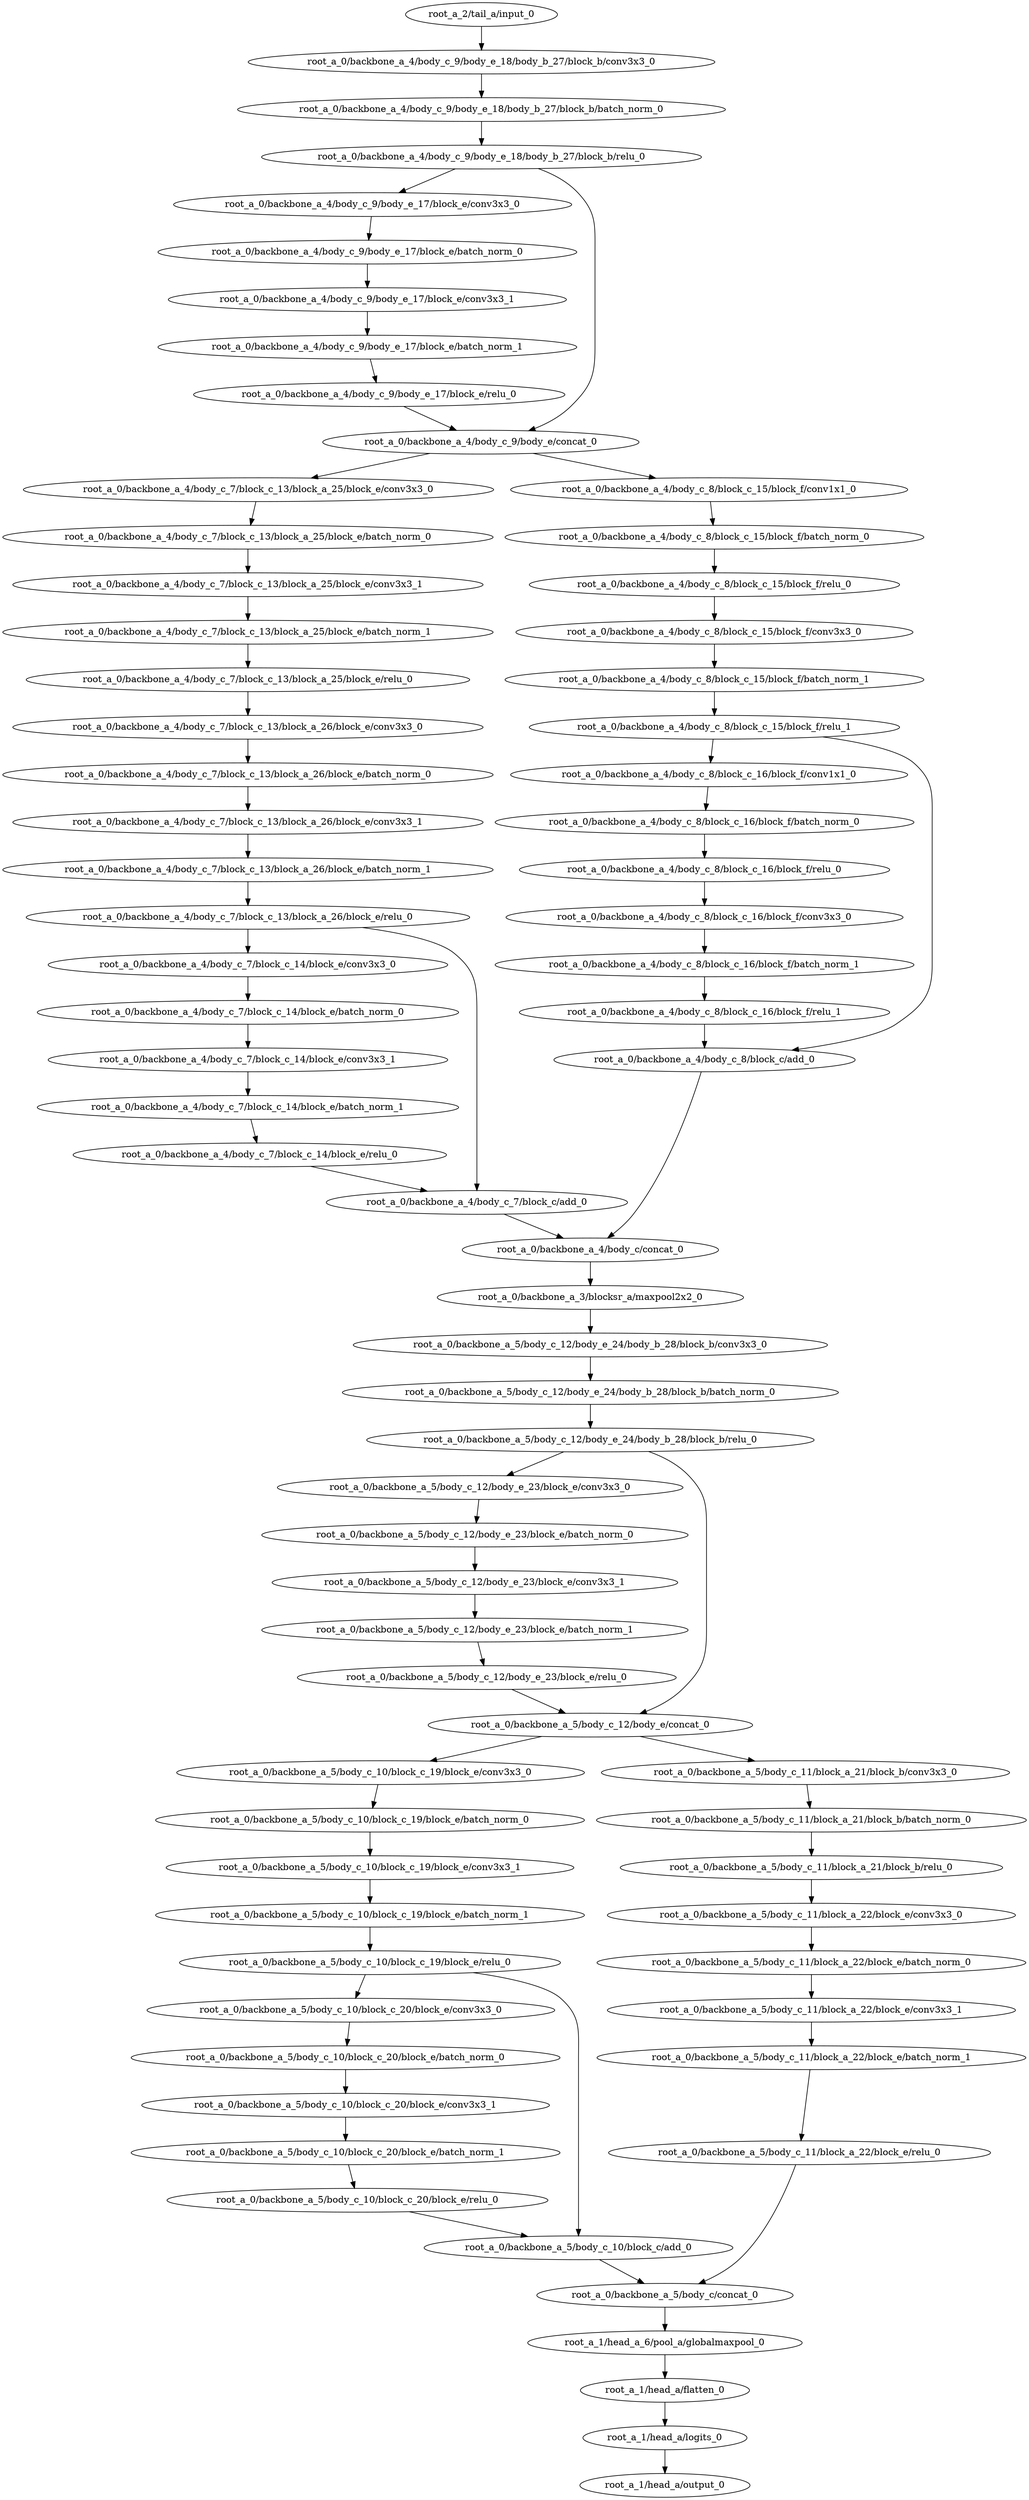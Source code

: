 digraph root_a {
	"root_a_2/tail_a/input_0"
	"root_a_0/backbone_a_4/body_c_9/body_e_18/body_b_27/block_b/conv3x3_0"
	"root_a_0/backbone_a_4/body_c_9/body_e_18/body_b_27/block_b/batch_norm_0"
	"root_a_0/backbone_a_4/body_c_9/body_e_18/body_b_27/block_b/relu_0"
	"root_a_0/backbone_a_4/body_c_9/body_e_17/block_e/conv3x3_0"
	"root_a_0/backbone_a_4/body_c_9/body_e_17/block_e/batch_norm_0"
	"root_a_0/backbone_a_4/body_c_9/body_e_17/block_e/conv3x3_1"
	"root_a_0/backbone_a_4/body_c_9/body_e_17/block_e/batch_norm_1"
	"root_a_0/backbone_a_4/body_c_9/body_e_17/block_e/relu_0"
	"root_a_0/backbone_a_4/body_c_9/body_e/concat_0"
	"root_a_0/backbone_a_4/body_c_7/block_c_13/block_a_25/block_e/conv3x3_0"
	"root_a_0/backbone_a_4/body_c_7/block_c_13/block_a_25/block_e/batch_norm_0"
	"root_a_0/backbone_a_4/body_c_7/block_c_13/block_a_25/block_e/conv3x3_1"
	"root_a_0/backbone_a_4/body_c_7/block_c_13/block_a_25/block_e/batch_norm_1"
	"root_a_0/backbone_a_4/body_c_7/block_c_13/block_a_25/block_e/relu_0"
	"root_a_0/backbone_a_4/body_c_7/block_c_13/block_a_26/block_e/conv3x3_0"
	"root_a_0/backbone_a_4/body_c_7/block_c_13/block_a_26/block_e/batch_norm_0"
	"root_a_0/backbone_a_4/body_c_7/block_c_13/block_a_26/block_e/conv3x3_1"
	"root_a_0/backbone_a_4/body_c_7/block_c_13/block_a_26/block_e/batch_norm_1"
	"root_a_0/backbone_a_4/body_c_7/block_c_13/block_a_26/block_e/relu_0"
	"root_a_0/backbone_a_4/body_c_7/block_c_14/block_e/conv3x3_0"
	"root_a_0/backbone_a_4/body_c_7/block_c_14/block_e/batch_norm_0"
	"root_a_0/backbone_a_4/body_c_7/block_c_14/block_e/conv3x3_1"
	"root_a_0/backbone_a_4/body_c_7/block_c_14/block_e/batch_norm_1"
	"root_a_0/backbone_a_4/body_c_7/block_c_14/block_e/relu_0"
	"root_a_0/backbone_a_4/body_c_7/block_c/add_0"
	"root_a_0/backbone_a_4/body_c_8/block_c_15/block_f/conv1x1_0"
	"root_a_0/backbone_a_4/body_c_8/block_c_15/block_f/batch_norm_0"
	"root_a_0/backbone_a_4/body_c_8/block_c_15/block_f/relu_0"
	"root_a_0/backbone_a_4/body_c_8/block_c_15/block_f/conv3x3_0"
	"root_a_0/backbone_a_4/body_c_8/block_c_15/block_f/batch_norm_1"
	"root_a_0/backbone_a_4/body_c_8/block_c_15/block_f/relu_1"
	"root_a_0/backbone_a_4/body_c_8/block_c_16/block_f/conv1x1_0"
	"root_a_0/backbone_a_4/body_c_8/block_c_16/block_f/batch_norm_0"
	"root_a_0/backbone_a_4/body_c_8/block_c_16/block_f/relu_0"
	"root_a_0/backbone_a_4/body_c_8/block_c_16/block_f/conv3x3_0"
	"root_a_0/backbone_a_4/body_c_8/block_c_16/block_f/batch_norm_1"
	"root_a_0/backbone_a_4/body_c_8/block_c_16/block_f/relu_1"
	"root_a_0/backbone_a_4/body_c_8/block_c/add_0"
	"root_a_0/backbone_a_4/body_c/concat_0"
	"root_a_0/backbone_a_3/blocksr_a/maxpool2x2_0"
	"root_a_0/backbone_a_5/body_c_12/body_e_24/body_b_28/block_b/conv3x3_0"
	"root_a_0/backbone_a_5/body_c_12/body_e_24/body_b_28/block_b/batch_norm_0"
	"root_a_0/backbone_a_5/body_c_12/body_e_24/body_b_28/block_b/relu_0"
	"root_a_0/backbone_a_5/body_c_12/body_e_23/block_e/conv3x3_0"
	"root_a_0/backbone_a_5/body_c_12/body_e_23/block_e/batch_norm_0"
	"root_a_0/backbone_a_5/body_c_12/body_e_23/block_e/conv3x3_1"
	"root_a_0/backbone_a_5/body_c_12/body_e_23/block_e/batch_norm_1"
	"root_a_0/backbone_a_5/body_c_12/body_e_23/block_e/relu_0"
	"root_a_0/backbone_a_5/body_c_12/body_e/concat_0"
	"root_a_0/backbone_a_5/body_c_10/block_c_19/block_e/conv3x3_0"
	"root_a_0/backbone_a_5/body_c_10/block_c_19/block_e/batch_norm_0"
	"root_a_0/backbone_a_5/body_c_10/block_c_19/block_e/conv3x3_1"
	"root_a_0/backbone_a_5/body_c_10/block_c_19/block_e/batch_norm_1"
	"root_a_0/backbone_a_5/body_c_10/block_c_19/block_e/relu_0"
	"root_a_0/backbone_a_5/body_c_10/block_c_20/block_e/conv3x3_0"
	"root_a_0/backbone_a_5/body_c_10/block_c_20/block_e/batch_norm_0"
	"root_a_0/backbone_a_5/body_c_10/block_c_20/block_e/conv3x3_1"
	"root_a_0/backbone_a_5/body_c_10/block_c_20/block_e/batch_norm_1"
	"root_a_0/backbone_a_5/body_c_10/block_c_20/block_e/relu_0"
	"root_a_0/backbone_a_5/body_c_10/block_c/add_0"
	"root_a_0/backbone_a_5/body_c_11/block_a_21/block_b/conv3x3_0"
	"root_a_0/backbone_a_5/body_c_11/block_a_21/block_b/batch_norm_0"
	"root_a_0/backbone_a_5/body_c_11/block_a_21/block_b/relu_0"
	"root_a_0/backbone_a_5/body_c_11/block_a_22/block_e/conv3x3_0"
	"root_a_0/backbone_a_5/body_c_11/block_a_22/block_e/batch_norm_0"
	"root_a_0/backbone_a_5/body_c_11/block_a_22/block_e/conv3x3_1"
	"root_a_0/backbone_a_5/body_c_11/block_a_22/block_e/batch_norm_1"
	"root_a_0/backbone_a_5/body_c_11/block_a_22/block_e/relu_0"
	"root_a_0/backbone_a_5/body_c/concat_0"
	"root_a_1/head_a_6/pool_a/globalmaxpool_0"
	"root_a_1/head_a/flatten_0"
	"root_a_1/head_a/logits_0"
	"root_a_1/head_a/output_0"

	"root_a_2/tail_a/input_0" -> "root_a_0/backbone_a_4/body_c_9/body_e_18/body_b_27/block_b/conv3x3_0"
	"root_a_0/backbone_a_4/body_c_9/body_e_18/body_b_27/block_b/conv3x3_0" -> "root_a_0/backbone_a_4/body_c_9/body_e_18/body_b_27/block_b/batch_norm_0"
	"root_a_0/backbone_a_4/body_c_9/body_e_18/body_b_27/block_b/batch_norm_0" -> "root_a_0/backbone_a_4/body_c_9/body_e_18/body_b_27/block_b/relu_0"
	"root_a_0/backbone_a_4/body_c_9/body_e_18/body_b_27/block_b/relu_0" -> "root_a_0/backbone_a_4/body_c_9/body_e_17/block_e/conv3x3_0"
	"root_a_0/backbone_a_4/body_c_9/body_e_17/block_e/conv3x3_0" -> "root_a_0/backbone_a_4/body_c_9/body_e_17/block_e/batch_norm_0"
	"root_a_0/backbone_a_4/body_c_9/body_e_17/block_e/batch_norm_0" -> "root_a_0/backbone_a_4/body_c_9/body_e_17/block_e/conv3x3_1"
	"root_a_0/backbone_a_4/body_c_9/body_e_17/block_e/conv3x3_1" -> "root_a_0/backbone_a_4/body_c_9/body_e_17/block_e/batch_norm_1"
	"root_a_0/backbone_a_4/body_c_9/body_e_17/block_e/batch_norm_1" -> "root_a_0/backbone_a_4/body_c_9/body_e_17/block_e/relu_0"
	"root_a_0/backbone_a_4/body_c_9/body_e_18/body_b_27/block_b/relu_0" -> "root_a_0/backbone_a_4/body_c_9/body_e/concat_0"
	"root_a_0/backbone_a_4/body_c_9/body_e_17/block_e/relu_0" -> "root_a_0/backbone_a_4/body_c_9/body_e/concat_0"
	"root_a_0/backbone_a_4/body_c_9/body_e/concat_0" -> "root_a_0/backbone_a_4/body_c_7/block_c_13/block_a_25/block_e/conv3x3_0"
	"root_a_0/backbone_a_4/body_c_7/block_c_13/block_a_25/block_e/conv3x3_0" -> "root_a_0/backbone_a_4/body_c_7/block_c_13/block_a_25/block_e/batch_norm_0"
	"root_a_0/backbone_a_4/body_c_7/block_c_13/block_a_25/block_e/batch_norm_0" -> "root_a_0/backbone_a_4/body_c_7/block_c_13/block_a_25/block_e/conv3x3_1"
	"root_a_0/backbone_a_4/body_c_7/block_c_13/block_a_25/block_e/conv3x3_1" -> "root_a_0/backbone_a_4/body_c_7/block_c_13/block_a_25/block_e/batch_norm_1"
	"root_a_0/backbone_a_4/body_c_7/block_c_13/block_a_25/block_e/batch_norm_1" -> "root_a_0/backbone_a_4/body_c_7/block_c_13/block_a_25/block_e/relu_0"
	"root_a_0/backbone_a_4/body_c_7/block_c_13/block_a_25/block_e/relu_0" -> "root_a_0/backbone_a_4/body_c_7/block_c_13/block_a_26/block_e/conv3x3_0"
	"root_a_0/backbone_a_4/body_c_7/block_c_13/block_a_26/block_e/conv3x3_0" -> "root_a_0/backbone_a_4/body_c_7/block_c_13/block_a_26/block_e/batch_norm_0"
	"root_a_0/backbone_a_4/body_c_7/block_c_13/block_a_26/block_e/batch_norm_0" -> "root_a_0/backbone_a_4/body_c_7/block_c_13/block_a_26/block_e/conv3x3_1"
	"root_a_0/backbone_a_4/body_c_7/block_c_13/block_a_26/block_e/conv3x3_1" -> "root_a_0/backbone_a_4/body_c_7/block_c_13/block_a_26/block_e/batch_norm_1"
	"root_a_0/backbone_a_4/body_c_7/block_c_13/block_a_26/block_e/batch_norm_1" -> "root_a_0/backbone_a_4/body_c_7/block_c_13/block_a_26/block_e/relu_0"
	"root_a_0/backbone_a_4/body_c_7/block_c_13/block_a_26/block_e/relu_0" -> "root_a_0/backbone_a_4/body_c_7/block_c_14/block_e/conv3x3_0"
	"root_a_0/backbone_a_4/body_c_7/block_c_14/block_e/conv3x3_0" -> "root_a_0/backbone_a_4/body_c_7/block_c_14/block_e/batch_norm_0"
	"root_a_0/backbone_a_4/body_c_7/block_c_14/block_e/batch_norm_0" -> "root_a_0/backbone_a_4/body_c_7/block_c_14/block_e/conv3x3_1"
	"root_a_0/backbone_a_4/body_c_7/block_c_14/block_e/conv3x3_1" -> "root_a_0/backbone_a_4/body_c_7/block_c_14/block_e/batch_norm_1"
	"root_a_0/backbone_a_4/body_c_7/block_c_14/block_e/batch_norm_1" -> "root_a_0/backbone_a_4/body_c_7/block_c_14/block_e/relu_0"
	"root_a_0/backbone_a_4/body_c_7/block_c_13/block_a_26/block_e/relu_0" -> "root_a_0/backbone_a_4/body_c_7/block_c/add_0"
	"root_a_0/backbone_a_4/body_c_7/block_c_14/block_e/relu_0" -> "root_a_0/backbone_a_4/body_c_7/block_c/add_0"
	"root_a_0/backbone_a_4/body_c_9/body_e/concat_0" -> "root_a_0/backbone_a_4/body_c_8/block_c_15/block_f/conv1x1_0"
	"root_a_0/backbone_a_4/body_c_8/block_c_15/block_f/conv1x1_0" -> "root_a_0/backbone_a_4/body_c_8/block_c_15/block_f/batch_norm_0"
	"root_a_0/backbone_a_4/body_c_8/block_c_15/block_f/batch_norm_0" -> "root_a_0/backbone_a_4/body_c_8/block_c_15/block_f/relu_0"
	"root_a_0/backbone_a_4/body_c_8/block_c_15/block_f/relu_0" -> "root_a_0/backbone_a_4/body_c_8/block_c_15/block_f/conv3x3_0"
	"root_a_0/backbone_a_4/body_c_8/block_c_15/block_f/conv3x3_0" -> "root_a_0/backbone_a_4/body_c_8/block_c_15/block_f/batch_norm_1"
	"root_a_0/backbone_a_4/body_c_8/block_c_15/block_f/batch_norm_1" -> "root_a_0/backbone_a_4/body_c_8/block_c_15/block_f/relu_1"
	"root_a_0/backbone_a_4/body_c_8/block_c_15/block_f/relu_1" -> "root_a_0/backbone_a_4/body_c_8/block_c_16/block_f/conv1x1_0"
	"root_a_0/backbone_a_4/body_c_8/block_c_16/block_f/conv1x1_0" -> "root_a_0/backbone_a_4/body_c_8/block_c_16/block_f/batch_norm_0"
	"root_a_0/backbone_a_4/body_c_8/block_c_16/block_f/batch_norm_0" -> "root_a_0/backbone_a_4/body_c_8/block_c_16/block_f/relu_0"
	"root_a_0/backbone_a_4/body_c_8/block_c_16/block_f/relu_0" -> "root_a_0/backbone_a_4/body_c_8/block_c_16/block_f/conv3x3_0"
	"root_a_0/backbone_a_4/body_c_8/block_c_16/block_f/conv3x3_0" -> "root_a_0/backbone_a_4/body_c_8/block_c_16/block_f/batch_norm_1"
	"root_a_0/backbone_a_4/body_c_8/block_c_16/block_f/batch_norm_1" -> "root_a_0/backbone_a_4/body_c_8/block_c_16/block_f/relu_1"
	"root_a_0/backbone_a_4/body_c_8/block_c_15/block_f/relu_1" -> "root_a_0/backbone_a_4/body_c_8/block_c/add_0"
	"root_a_0/backbone_a_4/body_c_8/block_c_16/block_f/relu_1" -> "root_a_0/backbone_a_4/body_c_8/block_c/add_0"
	"root_a_0/backbone_a_4/body_c_7/block_c/add_0" -> "root_a_0/backbone_a_4/body_c/concat_0"
	"root_a_0/backbone_a_4/body_c_8/block_c/add_0" -> "root_a_0/backbone_a_4/body_c/concat_0"
	"root_a_0/backbone_a_4/body_c/concat_0" -> "root_a_0/backbone_a_3/blocksr_a/maxpool2x2_0"
	"root_a_0/backbone_a_3/blocksr_a/maxpool2x2_0" -> "root_a_0/backbone_a_5/body_c_12/body_e_24/body_b_28/block_b/conv3x3_0"
	"root_a_0/backbone_a_5/body_c_12/body_e_24/body_b_28/block_b/conv3x3_0" -> "root_a_0/backbone_a_5/body_c_12/body_e_24/body_b_28/block_b/batch_norm_0"
	"root_a_0/backbone_a_5/body_c_12/body_e_24/body_b_28/block_b/batch_norm_0" -> "root_a_0/backbone_a_5/body_c_12/body_e_24/body_b_28/block_b/relu_0"
	"root_a_0/backbone_a_5/body_c_12/body_e_24/body_b_28/block_b/relu_0" -> "root_a_0/backbone_a_5/body_c_12/body_e_23/block_e/conv3x3_0"
	"root_a_0/backbone_a_5/body_c_12/body_e_23/block_e/conv3x3_0" -> "root_a_0/backbone_a_5/body_c_12/body_e_23/block_e/batch_norm_0"
	"root_a_0/backbone_a_5/body_c_12/body_e_23/block_e/batch_norm_0" -> "root_a_0/backbone_a_5/body_c_12/body_e_23/block_e/conv3x3_1"
	"root_a_0/backbone_a_5/body_c_12/body_e_23/block_e/conv3x3_1" -> "root_a_0/backbone_a_5/body_c_12/body_e_23/block_e/batch_norm_1"
	"root_a_0/backbone_a_5/body_c_12/body_e_23/block_e/batch_norm_1" -> "root_a_0/backbone_a_5/body_c_12/body_e_23/block_e/relu_0"
	"root_a_0/backbone_a_5/body_c_12/body_e_23/block_e/relu_0" -> "root_a_0/backbone_a_5/body_c_12/body_e/concat_0"
	"root_a_0/backbone_a_5/body_c_12/body_e_24/body_b_28/block_b/relu_0" -> "root_a_0/backbone_a_5/body_c_12/body_e/concat_0"
	"root_a_0/backbone_a_5/body_c_12/body_e/concat_0" -> "root_a_0/backbone_a_5/body_c_10/block_c_19/block_e/conv3x3_0"
	"root_a_0/backbone_a_5/body_c_10/block_c_19/block_e/conv3x3_0" -> "root_a_0/backbone_a_5/body_c_10/block_c_19/block_e/batch_norm_0"
	"root_a_0/backbone_a_5/body_c_10/block_c_19/block_e/batch_norm_0" -> "root_a_0/backbone_a_5/body_c_10/block_c_19/block_e/conv3x3_1"
	"root_a_0/backbone_a_5/body_c_10/block_c_19/block_e/conv3x3_1" -> "root_a_0/backbone_a_5/body_c_10/block_c_19/block_e/batch_norm_1"
	"root_a_0/backbone_a_5/body_c_10/block_c_19/block_e/batch_norm_1" -> "root_a_0/backbone_a_5/body_c_10/block_c_19/block_e/relu_0"
	"root_a_0/backbone_a_5/body_c_10/block_c_19/block_e/relu_0" -> "root_a_0/backbone_a_5/body_c_10/block_c_20/block_e/conv3x3_0"
	"root_a_0/backbone_a_5/body_c_10/block_c_20/block_e/conv3x3_0" -> "root_a_0/backbone_a_5/body_c_10/block_c_20/block_e/batch_norm_0"
	"root_a_0/backbone_a_5/body_c_10/block_c_20/block_e/batch_norm_0" -> "root_a_0/backbone_a_5/body_c_10/block_c_20/block_e/conv3x3_1"
	"root_a_0/backbone_a_5/body_c_10/block_c_20/block_e/conv3x3_1" -> "root_a_0/backbone_a_5/body_c_10/block_c_20/block_e/batch_norm_1"
	"root_a_0/backbone_a_5/body_c_10/block_c_20/block_e/batch_norm_1" -> "root_a_0/backbone_a_5/body_c_10/block_c_20/block_e/relu_0"
	"root_a_0/backbone_a_5/body_c_10/block_c_19/block_e/relu_0" -> "root_a_0/backbone_a_5/body_c_10/block_c/add_0"
	"root_a_0/backbone_a_5/body_c_10/block_c_20/block_e/relu_0" -> "root_a_0/backbone_a_5/body_c_10/block_c/add_0"
	"root_a_0/backbone_a_5/body_c_12/body_e/concat_0" -> "root_a_0/backbone_a_5/body_c_11/block_a_21/block_b/conv3x3_0"
	"root_a_0/backbone_a_5/body_c_11/block_a_21/block_b/conv3x3_0" -> "root_a_0/backbone_a_5/body_c_11/block_a_21/block_b/batch_norm_0"
	"root_a_0/backbone_a_5/body_c_11/block_a_21/block_b/batch_norm_0" -> "root_a_0/backbone_a_5/body_c_11/block_a_21/block_b/relu_0"
	"root_a_0/backbone_a_5/body_c_11/block_a_21/block_b/relu_0" -> "root_a_0/backbone_a_5/body_c_11/block_a_22/block_e/conv3x3_0"
	"root_a_0/backbone_a_5/body_c_11/block_a_22/block_e/conv3x3_0" -> "root_a_0/backbone_a_5/body_c_11/block_a_22/block_e/batch_norm_0"
	"root_a_0/backbone_a_5/body_c_11/block_a_22/block_e/batch_norm_0" -> "root_a_0/backbone_a_5/body_c_11/block_a_22/block_e/conv3x3_1"
	"root_a_0/backbone_a_5/body_c_11/block_a_22/block_e/conv3x3_1" -> "root_a_0/backbone_a_5/body_c_11/block_a_22/block_e/batch_norm_1"
	"root_a_0/backbone_a_5/body_c_11/block_a_22/block_e/batch_norm_1" -> "root_a_0/backbone_a_5/body_c_11/block_a_22/block_e/relu_0"
	"root_a_0/backbone_a_5/body_c_10/block_c/add_0" -> "root_a_0/backbone_a_5/body_c/concat_0"
	"root_a_0/backbone_a_5/body_c_11/block_a_22/block_e/relu_0" -> "root_a_0/backbone_a_5/body_c/concat_0"
	"root_a_0/backbone_a_5/body_c/concat_0" -> "root_a_1/head_a_6/pool_a/globalmaxpool_0"
	"root_a_1/head_a_6/pool_a/globalmaxpool_0" -> "root_a_1/head_a/flatten_0"
	"root_a_1/head_a/flatten_0" -> "root_a_1/head_a/logits_0"
	"root_a_1/head_a/logits_0" -> "root_a_1/head_a/output_0"

}